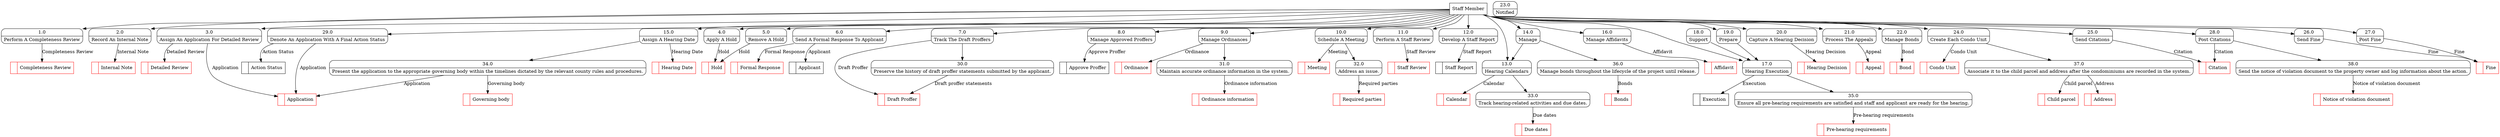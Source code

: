 digraph dfd2{ 
node[shape=record]
200 [label="<f0>  |<f1> Completeness Review " color=red];
201 [label="<f0>  |<f1> Internal Note " color=red];
202 [label="<f0>  |<f1> Detailed Review " color=red];
203 [label="<f0>  |<f1> Application " color=red];
204 [label="<f0>  |<f1> Hold " color=red];
205 [label="<f0>  |<f1> Formal Response " color=red];
206 [label="<f0>  |<f1> Applicant " ];
207 [label="<f0>  |<f1> Approve Proffer " ];
208 [label="<f0>  |<f1> Ordinance " color=red];
209 [label="<f0>  |<f1> Meeting " color=red];
210 [label="<f0>  |<f1> Staff Review " color=red];
211 [label="<f0>  |<f1> Staff Report " ];
212 [label="<f0>  |<f1> Calendar " color=red];
213 [label="<f0>  |<f1> Hearing Date " color=red];
214 [label="<f0>  |<f1> Affidavit " color=red];
215 [label="<f0>  |<f1> Execution " ];
216 [label="<f0>  |<f1> Hearing Decision " color=red];
217 [label="<f0>  |<f1> Appeal " color=red];
218 [label="<f0>  |<f1> Bond " color=red];
219 [label="<f0>  |<f1> Condo Unit " color=red];
220 [label="<f0>  |<f1> Citation " color=red];
221 [label="<f0>  |<f1> Fine " color=red];
222 [label="<f0>  |<f1> Draft Proffer " color=red];
223 [label="<f0>  |<f1> Action Status " ];
224 [label="Staff Member" shape=box];
225 [label="{<f0> 1.0|<f1> Perform A Completeness Review }" shape=Mrecord];
226 [label="{<f0> 2.0|<f1> Record An Internal Note }" shape=Mrecord];
227 [label="{<f0> 3.0|<f1> Assign An Application For Detailed Review }" shape=Mrecord];
228 [label="{<f0> 4.0|<f1> Apply A Hold }" shape=Mrecord];
229 [label="{<f0> 5.0|<f1> Remove A Hold }" shape=Mrecord];
230 [label="{<f0> 6.0|<f1> Send A Formal Response To Applicant }" shape=Mrecord];
231 [label="{<f0> 7.0|<f1> Track The Draft Proffers }" shape=Mrecord];
232 [label="{<f0> 8.0|<f1> Manage Approved Proffers }" shape=Mrecord];
233 [label="{<f0> 9.0|<f1> Manage Ordinances }" shape=Mrecord];
234 [label="{<f0> 10.0|<f1> Schedule A Meeting }" shape=Mrecord];
235 [label="{<f0> 11.0|<f1> Perform A Staff Review }" shape=Mrecord];
236 [label="{<f0> 12.0|<f1> Develop A Staff Report }" shape=Mrecord];
237 [label="{<f0> 13.0|<f1> Hearing Calendars }" shape=Mrecord];
238 [label="{<f0> 14.0|<f1> Manage }" shape=Mrecord];
239 [label="{<f0> 15.0|<f1> Assign A Hearing Date }" shape=Mrecord];
240 [label="{<f0> 16.0|<f1> Manage Affidavits }" shape=Mrecord];
241 [label="{<f0> 17.0|<f1> Hearing Execution }" shape=Mrecord];
242 [label="{<f0> 18.0|<f1> Support }" shape=Mrecord];
243 [label="{<f0> 19.0|<f1> Prepare }" shape=Mrecord];
244 [label="{<f0> 20.0|<f1> Capture A Hearing Decision }" shape=Mrecord];
245 [label="{<f0> 21.0|<f1> Process The Appeals }" shape=Mrecord];
246 [label="{<f0> 22.0|<f1> Manage Bonds }" shape=Mrecord];
247 [label="{<f0> 23.0|<f1> Notified }" shape=Mrecord];
248 [label="{<f0> 24.0|<f1> Create Each Condo Unit }" shape=Mrecord];
249 [label="{<f0> 25.0|<f1> Send Citations }" shape=Mrecord];
250 [label="{<f0> 26.0|<f1> Send Fine }" shape=Mrecord];
251 [label="{<f0> 27.0|<f1> Post Fine }" shape=Mrecord];
252 [label="{<f0> 28.0|<f1> Post Citations }" shape=Mrecord];
253 [label="{<f0> 29.0|<f1> Denote An Application With A Final Action Status }" shape=Mrecord];
30 [label="{<f0> 30.0|<f1> Preserve the history of draft proffer statements submitted by the applicant. }" shape=Mrecord];
231 -> 30
30 -> 222  [label="Draft proffer statements"]
31 [label="{<f0> 31.0|<f1> Maintain accurate ordinance information in the system. }" shape=Mrecord];
233 -> 31
1003 [label="<f0>  |<f1> Ordinance information " color=red];
31 -> 1003 [label="Ordinance information"]
32 [label="{<f0> 32.0|<f1> Address an issue. }" shape=Mrecord];
234 -> 32
1006 [label="<f0>  |<f1> Required parties " color=red];
32 -> 1006 [label="Required parties"]
33 [label="{<f0> 33.0|<f1> Track hearing-related activities and due dates. }" shape=Mrecord];
237 -> 33
1009 [label="<f0>  |<f1> Due dates " color=red];
33 -> 1009 [label="Due dates"]
34 [label="{<f0> 34.0|<f1> Present the application to the appropriate governing body within the timelines dictated by the relevant county rules and procedures. }" shape=Mrecord];
239 -> 34
34 -> 203  [label="Application"]
1013 [label="<f0>  |<f1> Governing body " color=red];
34 -> 1013 [label="Governing body"]
35 [label="{<f0> 35.0|<f1> Ensure all pre-hearing requirements are satisfied and staff and applicant are ready for the hearing. }" shape=Mrecord];
241 -> 35
1016 [label="<f0>  |<f1> Pre-hearing requirements " color=red];
35 -> 1016 [label="Pre-hearing requirements"]
36 [label="{<f0> 36.0|<f1> Manage bonds throughout the lifecycle of the project until release. }" shape=Mrecord];
238 -> 36
1019 [label="<f0>  |<f1> Bonds " color=red];
36 -> 1019 [label="Bonds"]
37 [label="{<f0> 37.0|<f1> Associate it to the child parcel and address after the condominiums are recorded in the system. }" shape=Mrecord];
248 -> 37
1022 [label="<f0>  |<f1> Child parcel " color=red];
37 -> 1022 [label="Child parcel"]
1024 [label="<f0>  |<f1> Address " color=red];
37 -> 1024 [label="Address"]
38 [label="{<f0> 38.0|<f1> Send the notice of violation document to the property owner and log information about the action. }" shape=Mrecord];
252 -> 38
1027 [label="<f0>  |<f1> Notice of violation document " color=red];
38 -> 1027 [label="Notice of violation document"]
224 -> 225
224 -> 226
224 -> 227
224 -> 228
224 -> 229
224 -> 230
224 -> 231
224 -> 232
224 -> 233
224 -> 234
224 -> 235
224 -> 236
224 -> 237
224 -> 238
224 -> 239
224 -> 240
224 -> 241
224 -> 243
224 -> 244
224 -> 245
224 -> 246
224 -> 248
224 -> 249
224 -> 250
224 -> 251
224 -> 252
224 -> 253
225 -> 200 [label="Completeness Review"]
226 -> 201 [label="Internal Note"]
227 -> 203 [label="Application"]
227 -> 202 [label="Detailed Review"]
228 -> 204 [label="Hold"]
229 -> 204 [label="Hold"]
230 -> 205 [label="Formal Response"]
230 -> 206 [label="Applicant"]
231 -> 222 [label="Draft Proffer"]
232 -> 207 [label="Approve Proffer"]
233 -> 208 [label="Ordinance"]
234 -> 209 [label="Meeting"]
235 -> 210 [label="Staff Review"]
236 -> 211 [label="Staff Report"]
237 -> 212 [label="Calendar"]
238 -> 237
239 -> 213 [label="Hearing Date"]
240 -> 214 [label="Affidavit"]
241 -> 215 [label="Execution"]
242 -> 241
243 -> 241
244 -> 216 [label="Hearing Decision"]
245 -> 217 [label="Appeal"]
246 -> 218 [label="Bond"]
248 -> 219 [label="Condo Unit"]
249 -> 220 [label="Citation"]
250 -> 221 [label="Fine"]
251 -> 221 [label="Fine"]
252 -> 220 [label="Citation"]
253 -> 223 [label="Action Status"]
253 -> 203 [label="Application"]
}